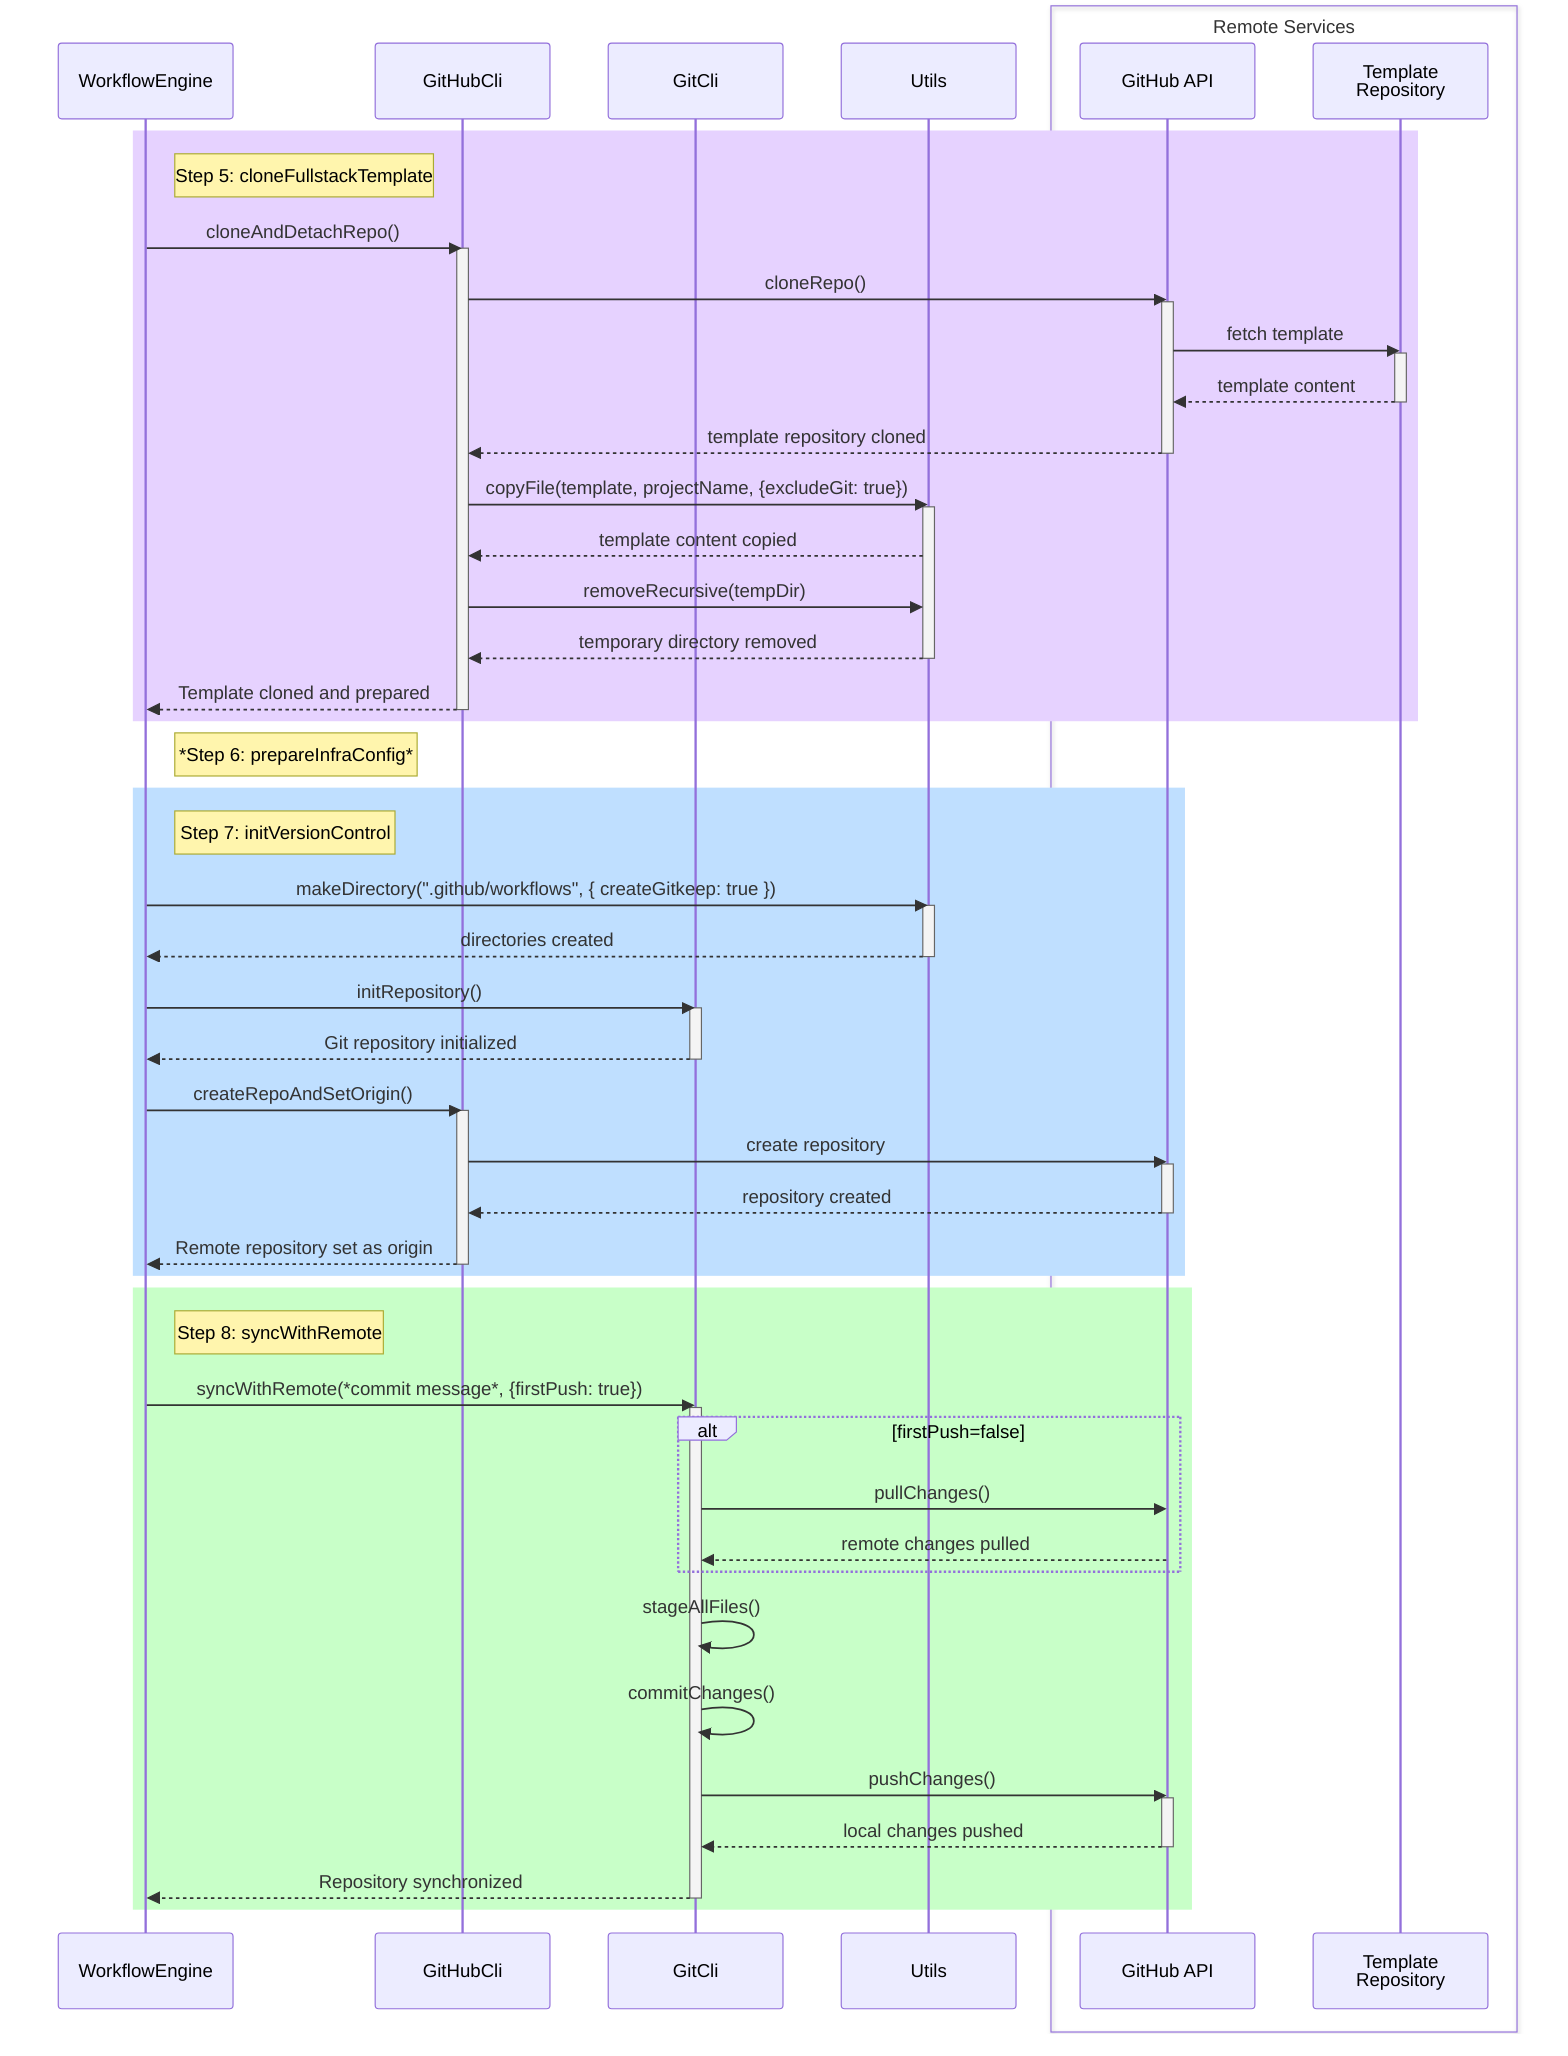 ---
config:
  theme: default
  look: classic
---
sequenceDiagram
    participant WE as WorkflowEngine
    participant GH as GitHubCli
    participant Git as GitCli
    participant Utils
    
    box Remote Services
    participant GHAPI as GitHub API
    participant Template as Template<br>Repository
    end
    
    rect rgb(230, 210, 255)
    note right of WE: Step 5: cloneFullstackTemplate
    WE->>GH: cloneAndDetachRepo()
    activate GH
    GH->>GHAPI: cloneRepo()
    activate GHAPI
    GHAPI->>Template: fetch template
    activate Template
    Template-->>GHAPI: template content
    deactivate Template
    GHAPI-->>GH: template repository cloned
    deactivate GHAPI
    GH->>Utils: copyFile(template, projectName, {excludeGit: true})
    activate Utils
    Utils-->>GH: template content copied
    GH->>Utils: removeRecursive(tempDir)
    Utils-->>GH: temporary directory removed
    deactivate Utils
    GH-->>WE: Template cloned and prepared
    deactivate GH
    end

    note right of WE: *Step 6: prepareInfraConfig*
    
    rect rgb(191, 223, 255)
    note right of WE: Step 7: initVersionControl
    WE->>Utils: makeDirectory(".github/workflows", { createGitkeep: true });
    activate Utils
    Utils-->>WE: directories created
    deactivate Utils
    
    WE->>Git: initRepository()
    activate Git
    Git-->>WE: Git repository initialized
    deactivate Git
    
    WE->>GH: createRepoAndSetOrigin()
    activate GH
    GH->>GHAPI: create repository
    activate GHAPI
    GHAPI-->>GH: repository created
    deactivate GHAPI
    GH-->>WE: Remote repository set as origin
    deactivate GH
    end
    
    rect rgb(200, 255, 200)
    note right of WE: Step 8: syncWithRemote
    WE->>Git: syncWithRemote(*commit message*, {firstPush: true})
    activate Git
    alt firstPush=false
      Git->>GHAPI: pullChanges()
      GHAPI-->>Git: remote changes pulled
    end
    Git->>Git: stageAllFiles()
    Git->>Git: commitChanges()
    Git->>GHAPI: pushChanges()
    activate GHAPI
    GHAPI-->>Git: local changes pushed
    deactivate GHAPI
    Git-->>WE: Repository synchronized
    deactivate Git
    end